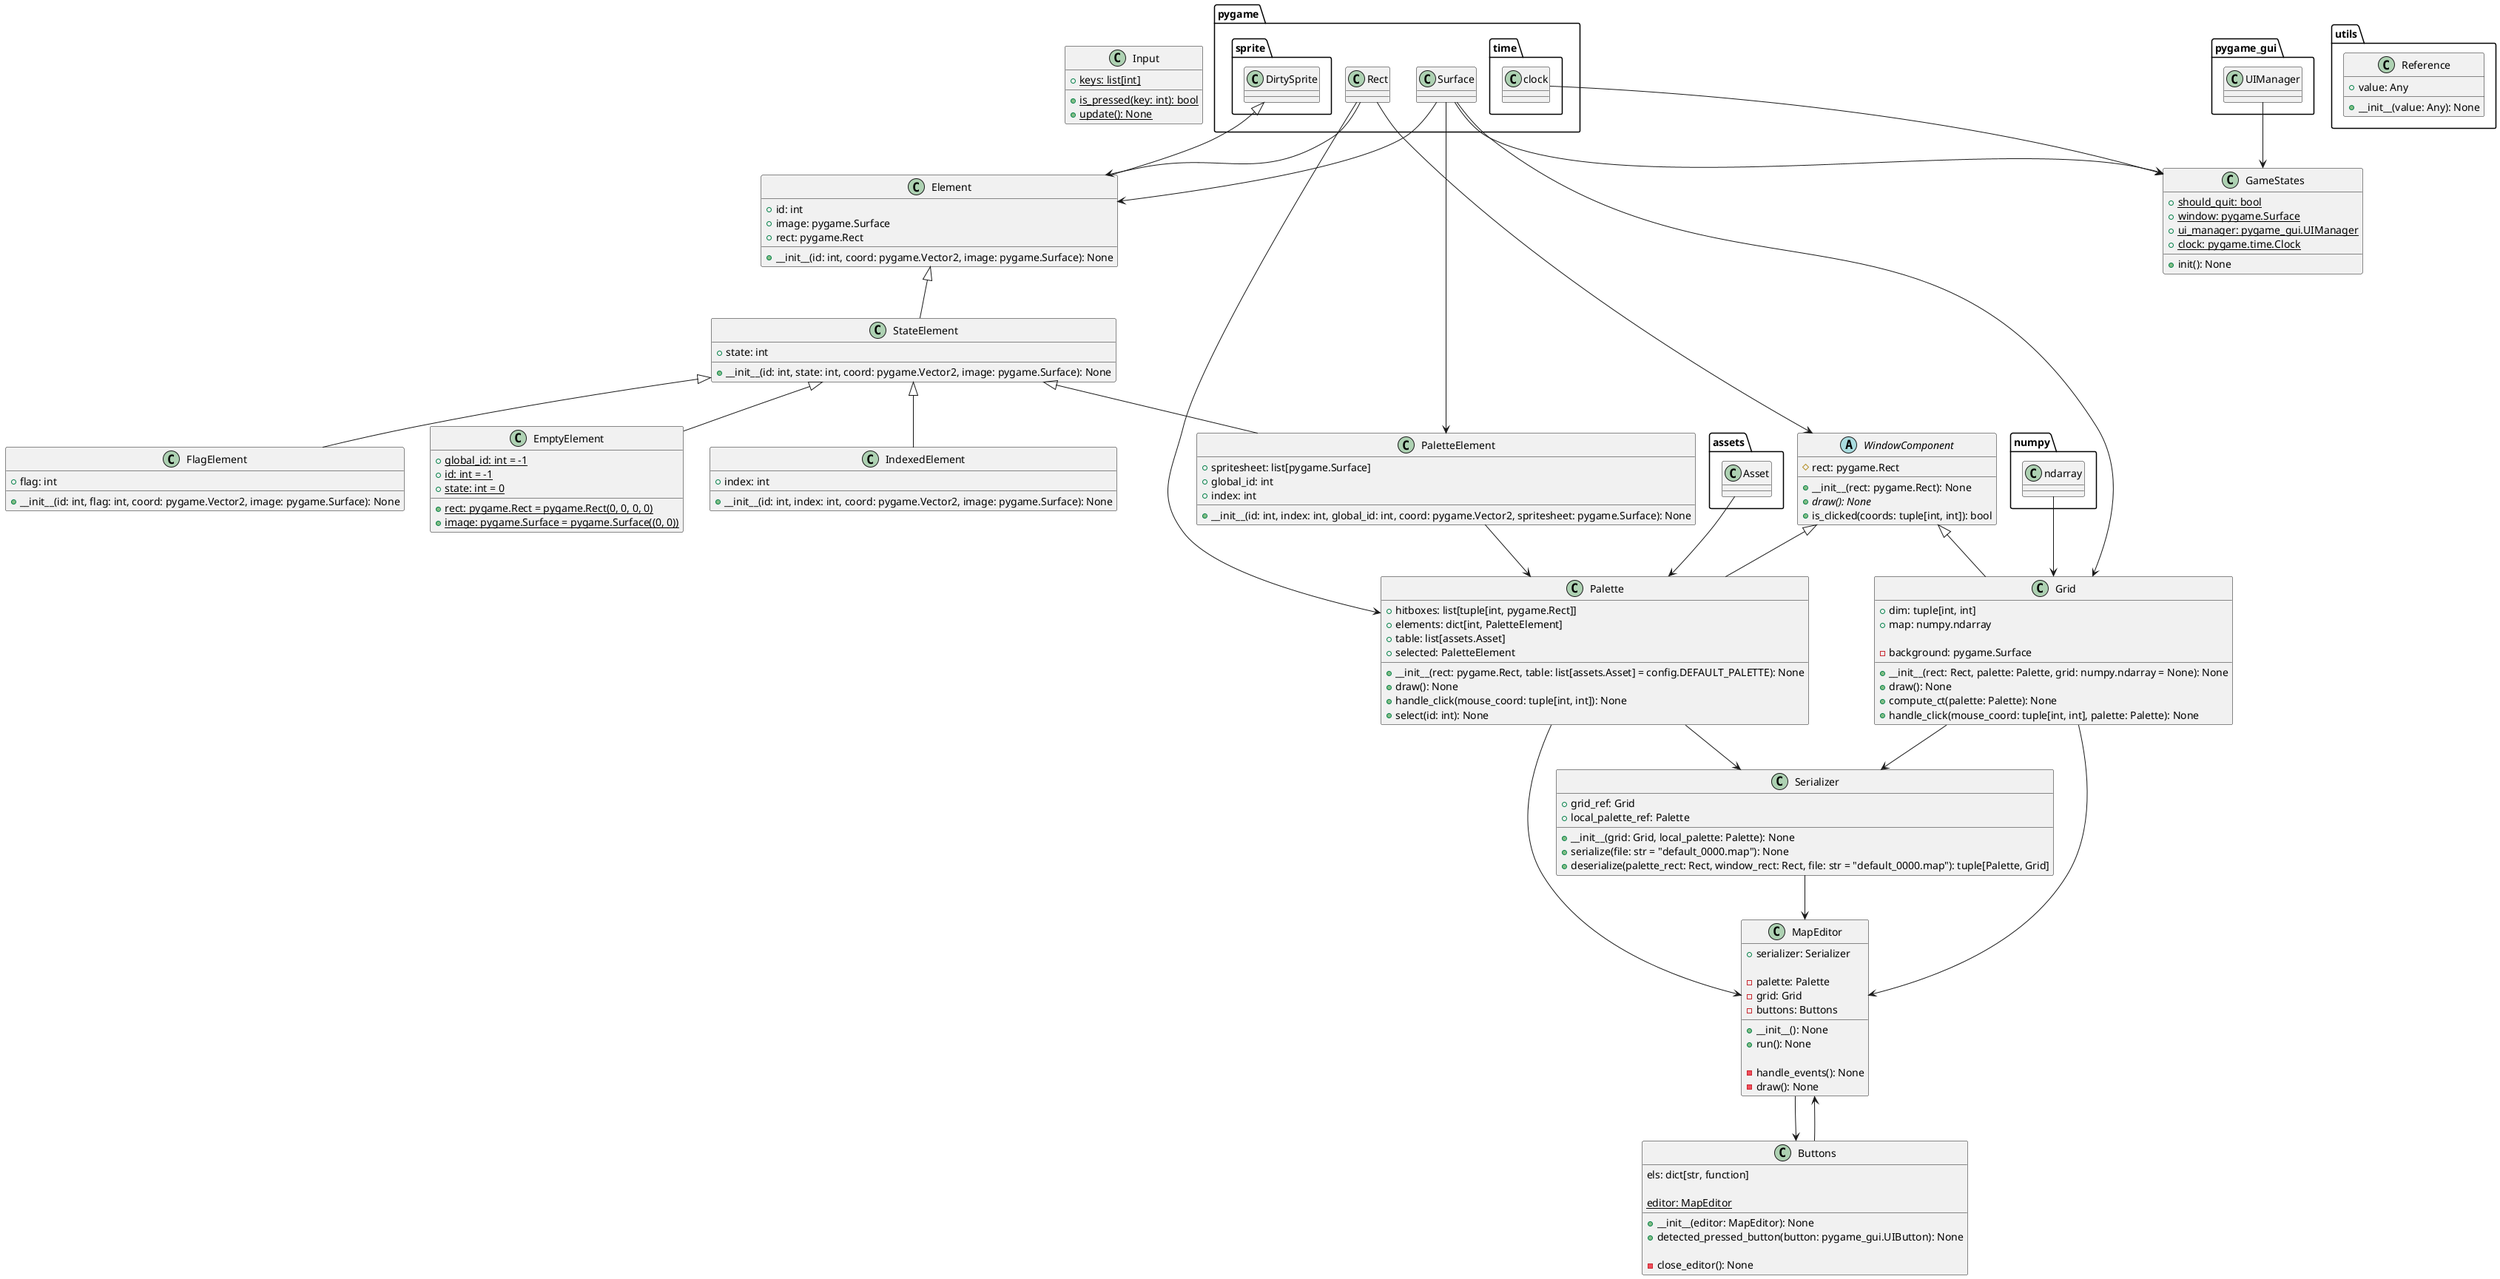 @startuml Editor

package pygame {

    package time {}

}

package utils {
    class Reference {
        + value: Any

        + __init__(value: Any): None
    }
}

class Input {
    + {static} keys: list[int]

    + {static} is_pressed(key: int): bool
    + {static} update(): None
}

abstract WindowComponent {
    # rect: pygame.Rect

    + __init__(rect: pygame.Rect): None
    + {abstract} draw(): None
    + is_clicked(coords: tuple[int, int]): bool
}


class Buttons {
    els: dict[str, function]

    {static} editor: MapEditor
    
    + __init__(editor: MapEditor): None
    + detected_pressed_button(button: pygame_gui.UIButton): None
    
    - close_editor(): None
}


class GameStates {
    + {static} should_quit: bool
    + {static} window: pygame.Surface
    + {static} ui_manager: pygame_gui.UIManager
    + {static} clock: pygame.time.Clock

    + init(): None
}


class MapEditor {
    + serializer: Serializer

    - palette: Palette
    - grid: Grid
    - buttons: Buttons

    + __init__(): None    
    + run(): None

    - handle_events(): None
    - draw(): None
}


class Element {
    + id: int
    + image: pygame.Surface
    + rect: pygame.Rect

    + __init__(id: int, coord: pygame.Vector2, image: pygame.Surface): None
}

pygame.sprite.DirtySprite <|-- Element


class StateElement {
    + state: int

    + __init__(id: int, state: int, coord: pygame.Vector2, image: pygame.Surface): None
}

Element <|-- StateElement

class EmptyElement {
    + {static} global_id: int = -1
    + {static} id: int = -1
    + {static} state: int = 0
    + {static} rect: pygame.Rect = pygame.Rect(0, 0, 0, 0)
    + {static} image: pygame.Surface = pygame.Surface((0, 0))
}

StateElement <|-- EmptyElement

class IndexedElement {
    + index: int

    + __init__(id: int, index: int, coord: pygame.Vector2, image: pygame.Surface): None
}

StateElement <|-- IndexedElement

class FlagElement {
    + flag: int

    + __init__(id: int, flag: int, coord: pygame.Vector2, image: pygame.Surface): None
}

StateElement <|-- FlagElement

class PaletteElement {
    + spritesheet: list[pygame.Surface]
    + global_id: int
    + index: int

    + __init__(id: int, index: int, global_id: int, coord: pygame.Vector2, spritesheet: pygame.Surface): None
}

StateElement <|-- PaletteElement


class Palette {
    + hitboxes: list[tuple[int, pygame.Rect]]
    + elements: dict[int, PaletteElement]
    + table: list[assets.Asset]
    + selected: PaletteElement

    + __init__(rect: pygame.Rect, table: list[assets.Asset] = config.DEFAULT_PALETTE): None
    + draw(): None
    + handle_click(mouse_coord: tuple[int, int]): None
    + select(id: int): None
}

WindowComponent <|-- Palette


class Grid {
    + dim: tuple[int, int]
    + map: numpy.ndarray

    - background: pygame.Surface

    + __init__(rect: Rect, palette: Palette, grid: numpy.ndarray = None): None
    + draw(): None
    + compute_ct(palette: Palette): None
    + handle_click(mouse_coord: tuple[int, int], palette: Palette): None
}

WindowComponent <|-- Grid


class Serializer {
    + grid_ref: Grid
    + local_palette_ref: Palette

    + __init__(grid: Grid, local_palette: Palette): None
    + serialize(file: str = "default_0000.map"): None
    + deserialize(palette_rect: Rect, window_rect: Rect, file: str = "default_0000.map"): tuple[Palette, Grid]
}

pygame.Rect --> WindowComponent

MapEditor --> Buttons

pygame.time.clock --> GameStates
pygame.Surface --> GameStates
pygame_gui.UIManager --> GameStates

Serializer --> MapEditor
Palette --> MapEditor
Grid --> MapEditor
Buttons --> MapEditor

pygame.Surface --> Element
pygame.Rect --> Element

pygame.Surface --> PaletteElement

pygame.Rect --> Palette
PaletteElement --> Palette
assets.Asset --> Palette

numpy.ndarray --> Grid
pygame.Surface --> Grid

Grid --> Serializer
Palette --> Serializer

@enduml